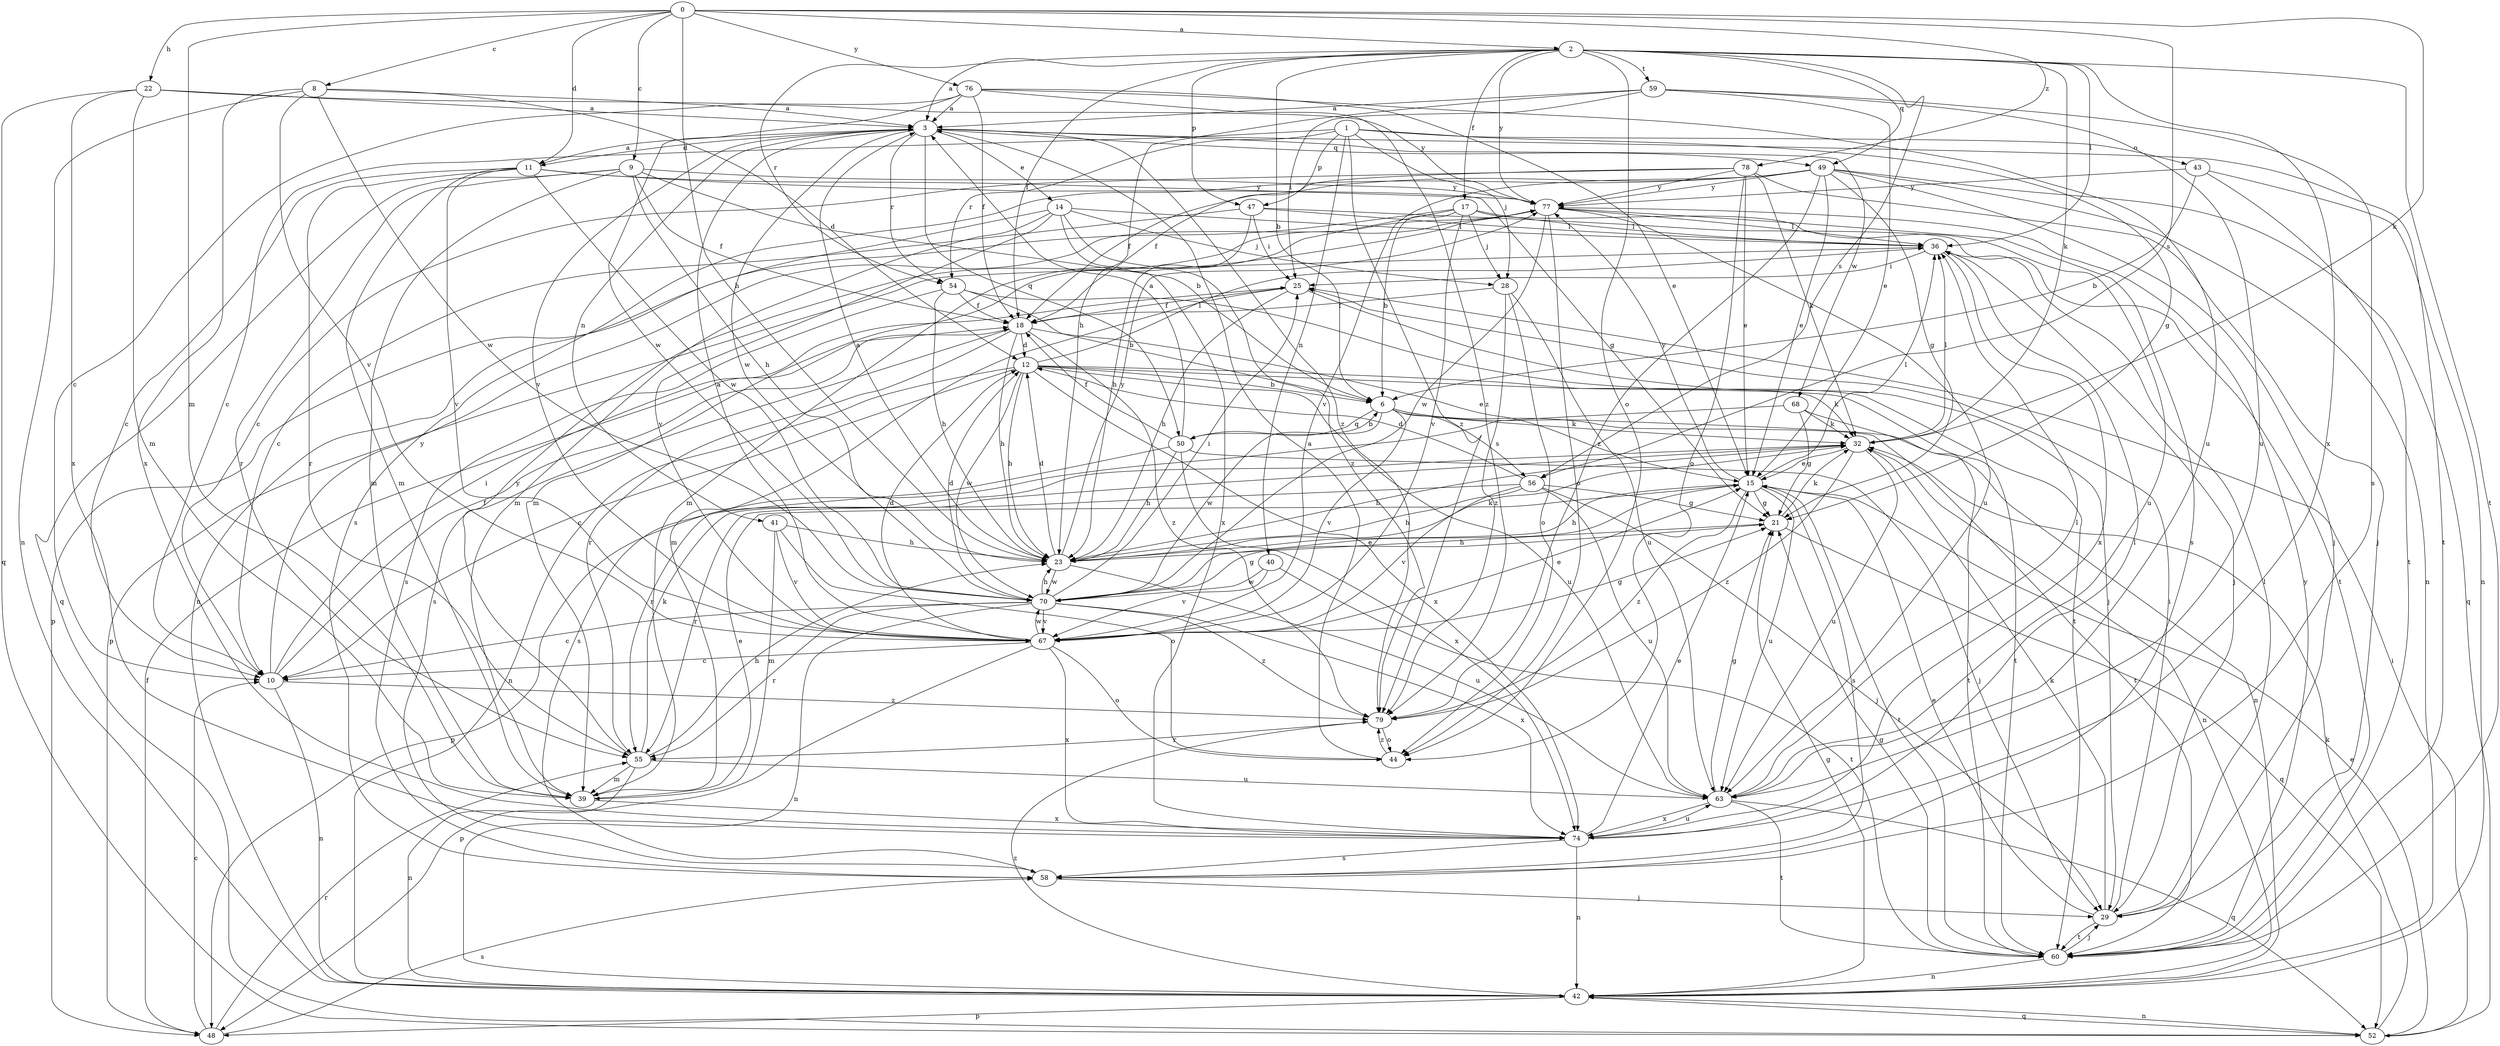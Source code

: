 strict digraph  {
0;
1;
2;
3;
6;
8;
9;
10;
11;
12;
14;
15;
17;
18;
21;
22;
23;
25;
28;
29;
32;
36;
39;
40;
41;
42;
43;
44;
47;
48;
49;
50;
52;
54;
55;
56;
58;
59;
60;
63;
67;
68;
70;
74;
76;
77;
78;
79;
0 -> 2  [label=a];
0 -> 8  [label=c];
0 -> 9  [label=c];
0 -> 11  [label=d];
0 -> 22  [label=h];
0 -> 23  [label=h];
0 -> 32  [label=k];
0 -> 39  [label=m];
0 -> 56  [label=s];
0 -> 76  [label=y];
0 -> 78  [label=z];
1 -> 10  [label=c];
1 -> 21  [label=g];
1 -> 28  [label=j];
1 -> 40  [label=n];
1 -> 43  [label=o];
1 -> 47  [label=p];
1 -> 54  [label=r];
1 -> 79  [label=z];
2 -> 3  [label=a];
2 -> 6  [label=b];
2 -> 17  [label=f];
2 -> 18  [label=f];
2 -> 32  [label=k];
2 -> 36  [label=l];
2 -> 44  [label=o];
2 -> 47  [label=p];
2 -> 49  [label=q];
2 -> 54  [label=r];
2 -> 56  [label=s];
2 -> 59  [label=t];
2 -> 60  [label=t];
2 -> 74  [label=x];
2 -> 77  [label=y];
3 -> 11  [label=d];
3 -> 14  [label=e];
3 -> 41  [label=n];
3 -> 49  [label=q];
3 -> 50  [label=q];
3 -> 54  [label=r];
3 -> 60  [label=t];
3 -> 67  [label=v];
3 -> 68  [label=w];
3 -> 70  [label=w];
3 -> 79  [label=z];
6 -> 32  [label=k];
6 -> 42  [label=n];
6 -> 50  [label=q];
6 -> 56  [label=s];
6 -> 60  [label=t];
6 -> 67  [label=v];
6 -> 70  [label=w];
8 -> 3  [label=a];
8 -> 12  [label=d];
8 -> 42  [label=n];
8 -> 67  [label=v];
8 -> 70  [label=w];
8 -> 74  [label=x];
9 -> 6  [label=b];
9 -> 18  [label=f];
9 -> 23  [label=h];
9 -> 39  [label=m];
9 -> 52  [label=q];
9 -> 55  [label=r];
9 -> 77  [label=y];
10 -> 18  [label=f];
10 -> 25  [label=i];
10 -> 42  [label=n];
10 -> 77  [label=y];
10 -> 79  [label=z];
11 -> 3  [label=a];
11 -> 10  [label=c];
11 -> 21  [label=g];
11 -> 39  [label=m];
11 -> 55  [label=r];
11 -> 67  [label=v];
11 -> 70  [label=w];
11 -> 77  [label=y];
12 -> 6  [label=b];
12 -> 10  [label=c];
12 -> 23  [label=h];
12 -> 32  [label=k];
12 -> 36  [label=l];
12 -> 42  [label=n];
12 -> 60  [label=t];
12 -> 63  [label=u];
12 -> 70  [label=w];
12 -> 74  [label=x];
14 -> 28  [label=j];
14 -> 36  [label=l];
14 -> 39  [label=m];
14 -> 42  [label=n];
14 -> 67  [label=v];
14 -> 74  [label=x];
14 -> 79  [label=z];
15 -> 21  [label=g];
15 -> 23  [label=h];
15 -> 36  [label=l];
15 -> 58  [label=s];
15 -> 60  [label=t];
15 -> 63  [label=u];
15 -> 77  [label=y];
15 -> 79  [label=z];
17 -> 6  [label=b];
17 -> 28  [label=j];
17 -> 36  [label=l];
17 -> 39  [label=m];
17 -> 48  [label=p];
17 -> 63  [label=u];
17 -> 67  [label=v];
18 -> 12  [label=d];
18 -> 15  [label=e];
18 -> 23  [label=h];
18 -> 55  [label=r];
18 -> 58  [label=s];
18 -> 79  [label=z];
21 -> 23  [label=h];
21 -> 32  [label=k];
21 -> 52  [label=q];
22 -> 3  [label=a];
22 -> 39  [label=m];
22 -> 52  [label=q];
22 -> 74  [label=x];
22 -> 77  [label=y];
23 -> 3  [label=a];
23 -> 12  [label=d];
23 -> 32  [label=k];
23 -> 63  [label=u];
23 -> 70  [label=w];
23 -> 77  [label=y];
25 -> 18  [label=f];
25 -> 23  [label=h];
25 -> 29  [label=j];
25 -> 39  [label=m];
28 -> 18  [label=f];
28 -> 44  [label=o];
28 -> 63  [label=u];
28 -> 79  [label=z];
29 -> 15  [label=e];
29 -> 25  [label=i];
29 -> 32  [label=k];
29 -> 36  [label=l];
29 -> 60  [label=t];
32 -> 15  [label=e];
32 -> 23  [label=h];
32 -> 36  [label=l];
32 -> 42  [label=n];
32 -> 48  [label=p];
32 -> 63  [label=u];
32 -> 79  [label=z];
36 -> 25  [label=i];
36 -> 29  [label=j];
36 -> 48  [label=p];
36 -> 74  [label=x];
39 -> 15  [label=e];
39 -> 74  [label=x];
40 -> 60  [label=t];
40 -> 67  [label=v];
40 -> 70  [label=w];
41 -> 23  [label=h];
41 -> 39  [label=m];
41 -> 44  [label=o];
41 -> 67  [label=v];
42 -> 21  [label=g];
42 -> 48  [label=p];
42 -> 52  [label=q];
42 -> 79  [label=z];
43 -> 6  [label=b];
43 -> 42  [label=n];
43 -> 60  [label=t];
43 -> 77  [label=y];
44 -> 3  [label=a];
44 -> 79  [label=z];
47 -> 10  [label=c];
47 -> 23  [label=h];
47 -> 25  [label=i];
47 -> 36  [label=l];
47 -> 60  [label=t];
48 -> 10  [label=c];
48 -> 18  [label=f];
48 -> 55  [label=r];
48 -> 58  [label=s];
49 -> 15  [label=e];
49 -> 18  [label=f];
49 -> 21  [label=g];
49 -> 29  [label=j];
49 -> 42  [label=n];
49 -> 52  [label=q];
49 -> 58  [label=s];
49 -> 67  [label=v];
49 -> 77  [label=y];
49 -> 79  [label=z];
50 -> 3  [label=a];
50 -> 6  [label=b];
50 -> 18  [label=f];
50 -> 23  [label=h];
50 -> 29  [label=j];
50 -> 55  [label=r];
50 -> 74  [label=x];
52 -> 15  [label=e];
52 -> 25  [label=i];
52 -> 32  [label=k];
52 -> 42  [label=n];
54 -> 6  [label=b];
54 -> 18  [label=f];
54 -> 23  [label=h];
54 -> 58  [label=s];
54 -> 60  [label=t];
55 -> 23  [label=h];
55 -> 32  [label=k];
55 -> 39  [label=m];
55 -> 42  [label=n];
55 -> 63  [label=u];
55 -> 77  [label=y];
56 -> 12  [label=d];
56 -> 21  [label=g];
56 -> 23  [label=h];
56 -> 29  [label=j];
56 -> 55  [label=r];
56 -> 63  [label=u];
56 -> 67  [label=v];
58 -> 29  [label=j];
59 -> 3  [label=a];
59 -> 15  [label=e];
59 -> 23  [label=h];
59 -> 25  [label=i];
59 -> 58  [label=s];
59 -> 63  [label=u];
60 -> 21  [label=g];
60 -> 29  [label=j];
60 -> 42  [label=n];
60 -> 77  [label=y];
63 -> 21  [label=g];
63 -> 36  [label=l];
63 -> 52  [label=q];
63 -> 60  [label=t];
63 -> 74  [label=x];
67 -> 3  [label=a];
67 -> 10  [label=c];
67 -> 12  [label=d];
67 -> 15  [label=e];
67 -> 21  [label=g];
67 -> 44  [label=o];
67 -> 48  [label=p];
67 -> 70  [label=w];
67 -> 74  [label=x];
68 -> 21  [label=g];
68 -> 32  [label=k];
68 -> 58  [label=s];
68 -> 60  [label=t];
70 -> 10  [label=c];
70 -> 12  [label=d];
70 -> 15  [label=e];
70 -> 21  [label=g];
70 -> 23  [label=h];
70 -> 25  [label=i];
70 -> 42  [label=n];
70 -> 55  [label=r];
70 -> 67  [label=v];
70 -> 74  [label=x];
70 -> 79  [label=z];
74 -> 15  [label=e];
74 -> 36  [label=l];
74 -> 42  [label=n];
74 -> 58  [label=s];
74 -> 63  [label=u];
76 -> 3  [label=a];
76 -> 10  [label=c];
76 -> 15  [label=e];
76 -> 18  [label=f];
76 -> 63  [label=u];
76 -> 70  [label=w];
76 -> 79  [label=z];
77 -> 36  [label=l];
77 -> 39  [label=m];
77 -> 44  [label=o];
77 -> 58  [label=s];
77 -> 63  [label=u];
77 -> 70  [label=w];
78 -> 10  [label=c];
78 -> 15  [label=e];
78 -> 18  [label=f];
78 -> 29  [label=j];
78 -> 32  [label=k];
78 -> 44  [label=o];
78 -> 77  [label=y];
79 -> 44  [label=o];
79 -> 55  [label=r];
}
